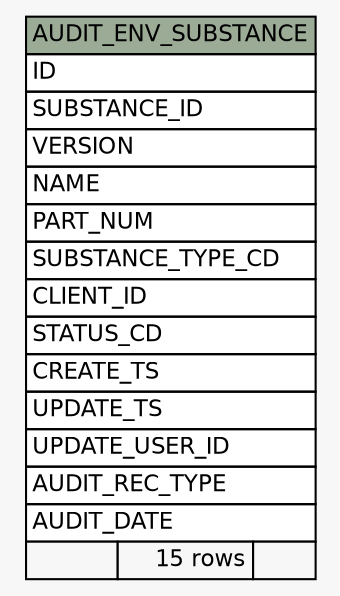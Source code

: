 // dot 2.28.0 on Windows 7 6.1
// SchemaSpy rev 590
digraph "AUDIT_ENV_SUBSTANCE" {
  graph [
    rankdir="RL"
    bgcolor="#f7f7f7"
    nodesep="0.18"
    ranksep="0.46"
    fontname="Helvetica"
    fontsize="11"
  ];
  node [
    fontname="Helvetica"
    fontsize="11"
    shape="plaintext"
  ];
  edge [
    arrowsize="0.8"
  ];
  "AUDIT_ENV_SUBSTANCE" [
    label=<
    <TABLE BORDER="0" CELLBORDER="1" CELLSPACING="0" BGCOLOR="#ffffff">
      <TR><TD COLSPAN="3" BGCOLOR="#9bab96" ALIGN="CENTER">AUDIT_ENV_SUBSTANCE</TD></TR>
      <TR><TD PORT="ID" COLSPAN="3" ALIGN="LEFT">ID</TD></TR>
      <TR><TD PORT="SUBSTANCE_ID" COLSPAN="3" ALIGN="LEFT">SUBSTANCE_ID</TD></TR>
      <TR><TD PORT="VERSION" COLSPAN="3" ALIGN="LEFT">VERSION</TD></TR>
      <TR><TD PORT="NAME" COLSPAN="3" ALIGN="LEFT">NAME</TD></TR>
      <TR><TD PORT="PART_NUM" COLSPAN="3" ALIGN="LEFT">PART_NUM</TD></TR>
      <TR><TD PORT="SUBSTANCE_TYPE_CD" COLSPAN="3" ALIGN="LEFT">SUBSTANCE_TYPE_CD</TD></TR>
      <TR><TD PORT="CLIENT_ID" COLSPAN="3" ALIGN="LEFT">CLIENT_ID</TD></TR>
      <TR><TD PORT="STATUS_CD" COLSPAN="3" ALIGN="LEFT">STATUS_CD</TD></TR>
      <TR><TD PORT="CREATE_TS" COLSPAN="3" ALIGN="LEFT">CREATE_TS</TD></TR>
      <TR><TD PORT="UPDATE_TS" COLSPAN="3" ALIGN="LEFT">UPDATE_TS</TD></TR>
      <TR><TD PORT="UPDATE_USER_ID" COLSPAN="3" ALIGN="LEFT">UPDATE_USER_ID</TD></TR>
      <TR><TD PORT="AUDIT_REC_TYPE" COLSPAN="3" ALIGN="LEFT">AUDIT_REC_TYPE</TD></TR>
      <TR><TD PORT="AUDIT_DATE" COLSPAN="3" ALIGN="LEFT">AUDIT_DATE</TD></TR>
      <TR><TD ALIGN="LEFT" BGCOLOR="#f7f7f7">  </TD><TD ALIGN="RIGHT" BGCOLOR="#f7f7f7">15 rows</TD><TD ALIGN="RIGHT" BGCOLOR="#f7f7f7">  </TD></TR>
    </TABLE>>
    URL="tables/AUDIT_ENV_SUBSTANCE.html"
    tooltip="AUDIT_ENV_SUBSTANCE"
  ];
}
